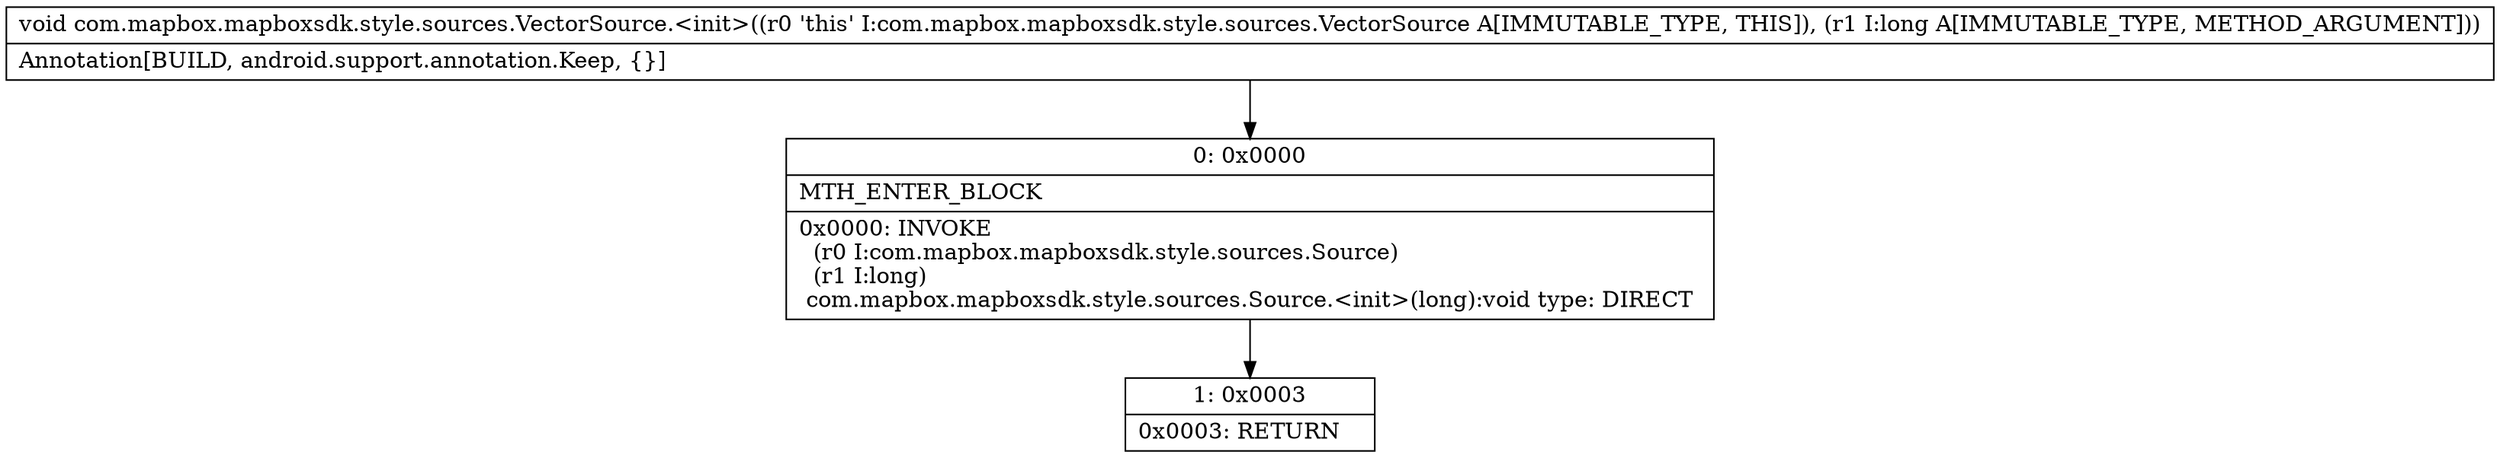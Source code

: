 digraph "CFG forcom.mapbox.mapboxsdk.style.sources.VectorSource.\<init\>(J)V" {
Node_0 [shape=record,label="{0\:\ 0x0000|MTH_ENTER_BLOCK\l|0x0000: INVOKE  \l  (r0 I:com.mapbox.mapboxsdk.style.sources.Source)\l  (r1 I:long)\l com.mapbox.mapboxsdk.style.sources.Source.\<init\>(long):void type: DIRECT \l}"];
Node_1 [shape=record,label="{1\:\ 0x0003|0x0003: RETURN   \l}"];
MethodNode[shape=record,label="{void com.mapbox.mapboxsdk.style.sources.VectorSource.\<init\>((r0 'this' I:com.mapbox.mapboxsdk.style.sources.VectorSource A[IMMUTABLE_TYPE, THIS]), (r1 I:long A[IMMUTABLE_TYPE, METHOD_ARGUMENT]))  | Annotation[BUILD, android.support.annotation.Keep, \{\}]\l}"];
MethodNode -> Node_0;
Node_0 -> Node_1;
}

